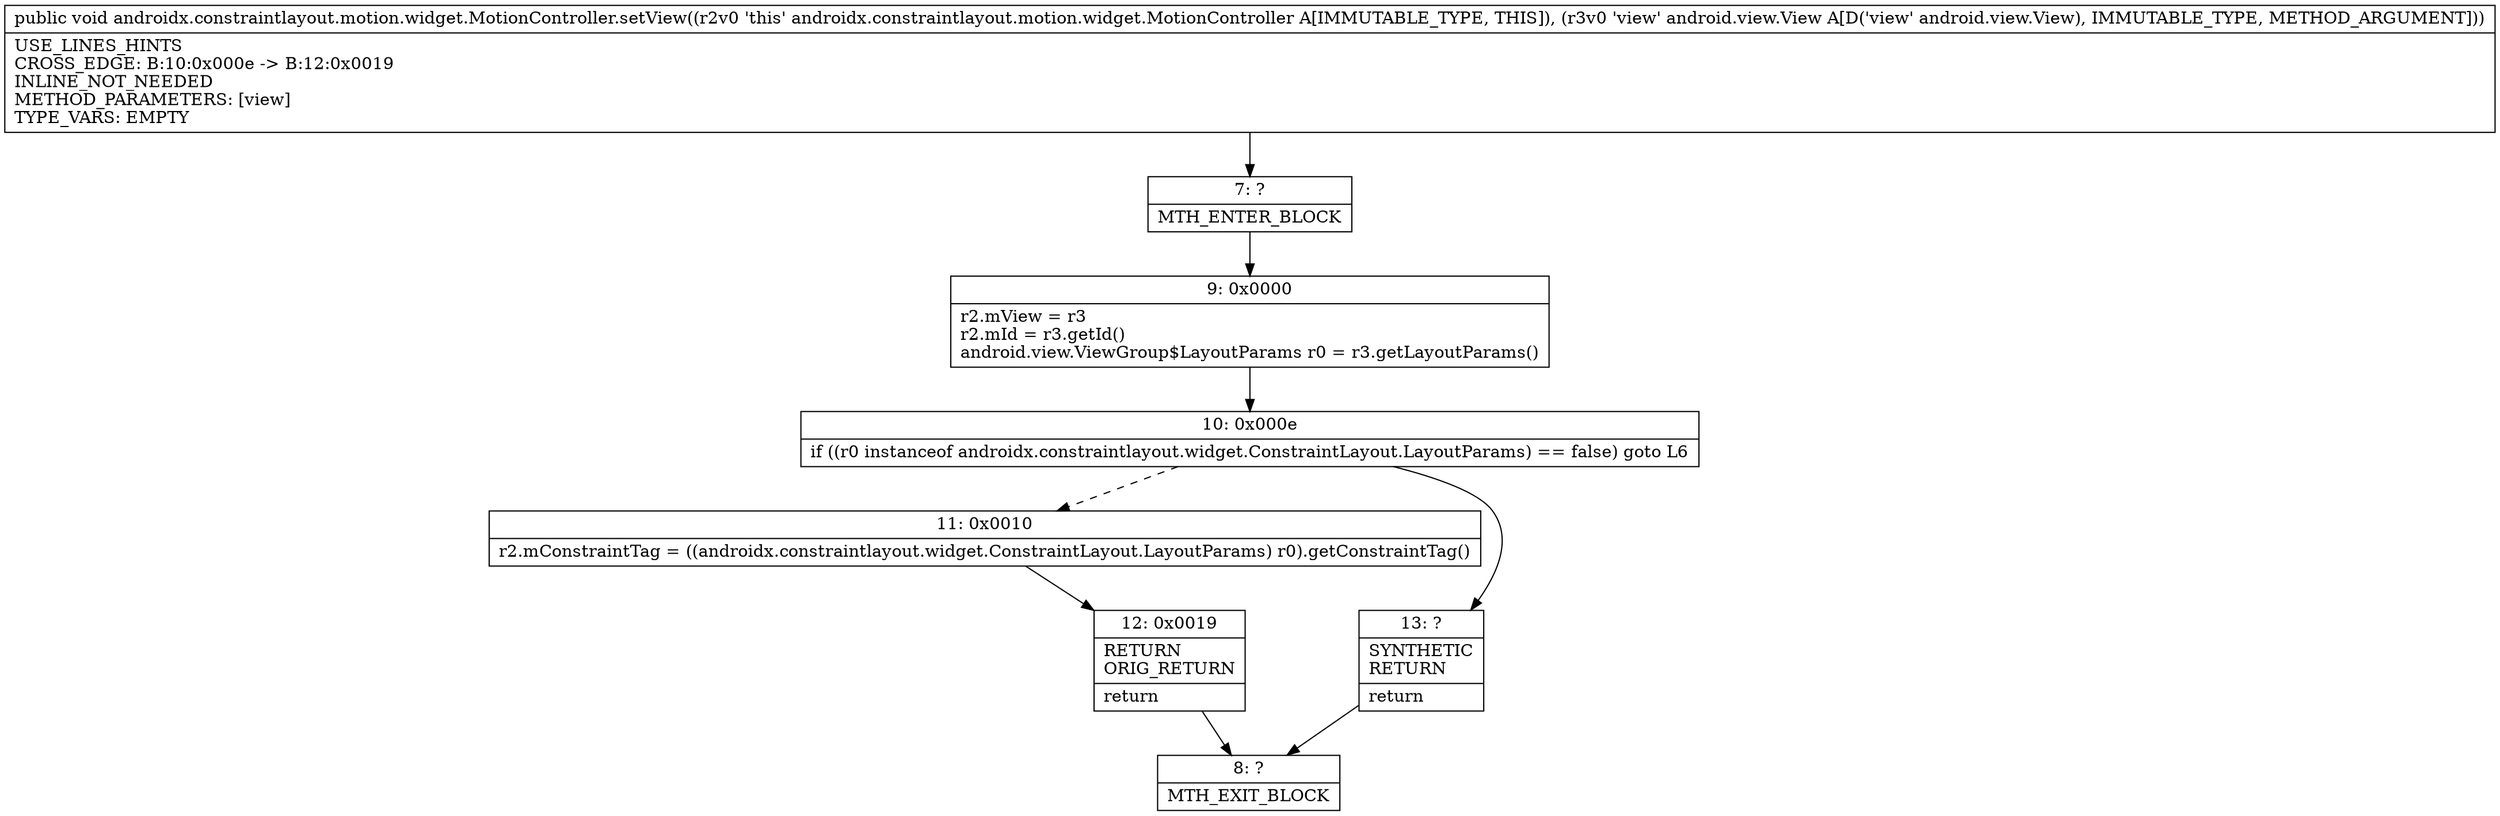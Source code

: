 digraph "CFG forandroidx.constraintlayout.motion.widget.MotionController.setView(Landroid\/view\/View;)V" {
Node_7 [shape=record,label="{7\:\ ?|MTH_ENTER_BLOCK\l}"];
Node_9 [shape=record,label="{9\:\ 0x0000|r2.mView = r3\lr2.mId = r3.getId()\landroid.view.ViewGroup$LayoutParams r0 = r3.getLayoutParams()\l}"];
Node_10 [shape=record,label="{10\:\ 0x000e|if ((r0 instanceof androidx.constraintlayout.widget.ConstraintLayout.LayoutParams) == false) goto L6\l}"];
Node_11 [shape=record,label="{11\:\ 0x0010|r2.mConstraintTag = ((androidx.constraintlayout.widget.ConstraintLayout.LayoutParams) r0).getConstraintTag()\l}"];
Node_12 [shape=record,label="{12\:\ 0x0019|RETURN\lORIG_RETURN\l|return\l}"];
Node_8 [shape=record,label="{8\:\ ?|MTH_EXIT_BLOCK\l}"];
Node_13 [shape=record,label="{13\:\ ?|SYNTHETIC\lRETURN\l|return\l}"];
MethodNode[shape=record,label="{public void androidx.constraintlayout.motion.widget.MotionController.setView((r2v0 'this' androidx.constraintlayout.motion.widget.MotionController A[IMMUTABLE_TYPE, THIS]), (r3v0 'view' android.view.View A[D('view' android.view.View), IMMUTABLE_TYPE, METHOD_ARGUMENT]))  | USE_LINES_HINTS\lCROSS_EDGE: B:10:0x000e \-\> B:12:0x0019\lINLINE_NOT_NEEDED\lMETHOD_PARAMETERS: [view]\lTYPE_VARS: EMPTY\l}"];
MethodNode -> Node_7;Node_7 -> Node_9;
Node_9 -> Node_10;
Node_10 -> Node_11[style=dashed];
Node_10 -> Node_13;
Node_11 -> Node_12;
Node_12 -> Node_8;
Node_13 -> Node_8;
}

